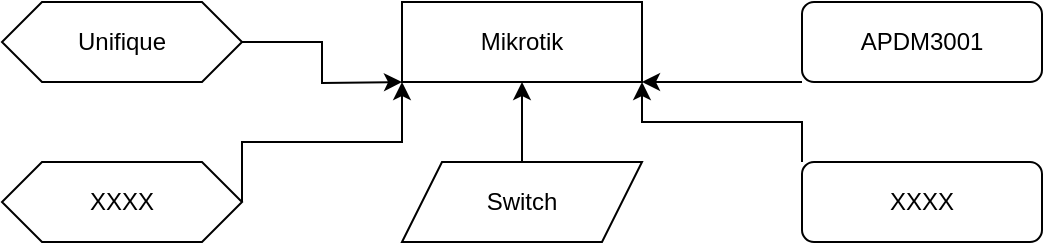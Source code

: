 <mxfile version="23.1.1" type="github">
  <diagram name="Página-1" id="svvaRmK4eXCbfqEP7BDg">
    <mxGraphModel dx="794" dy="505" grid="1" gridSize="10" guides="1" tooltips="1" connect="1" arrows="1" fold="1" page="1" pageScale="1" pageWidth="827" pageHeight="1169" math="0" shadow="0">
      <root>
        <mxCell id="0" />
        <mxCell id="1" parent="0" />
        <mxCell id="MjeKB7rrcllEx7Kv3NR7-1" value="Mikrotik" style="rounded=0;whiteSpace=wrap;html=1;" vertex="1" parent="1">
          <mxGeometry x="240" y="40" width="120" height="40" as="geometry" />
        </mxCell>
        <mxCell id="MjeKB7rrcllEx7Kv3NR7-8" style="edgeStyle=orthogonalEdgeStyle;rounded=0;orthogonalLoop=1;jettySize=auto;html=1;exitX=0;exitY=1;exitDx=0;exitDy=0;entryX=1;entryY=1;entryDx=0;entryDy=0;" edge="1" parent="1" source="MjeKB7rrcllEx7Kv3NR7-2" target="MjeKB7rrcllEx7Kv3NR7-1">
          <mxGeometry relative="1" as="geometry">
            <Array as="points">
              <mxPoint x="400" y="80" />
              <mxPoint x="400" y="80" />
            </Array>
          </mxGeometry>
        </mxCell>
        <mxCell id="MjeKB7rrcllEx7Kv3NR7-2" value="APDM3001" style="rounded=1;whiteSpace=wrap;html=1;" vertex="1" parent="1">
          <mxGeometry x="440" y="40" width="120" height="40" as="geometry" />
        </mxCell>
        <mxCell id="MjeKB7rrcllEx7Kv3NR7-11" style="edgeStyle=orthogonalEdgeStyle;rounded=0;orthogonalLoop=1;jettySize=auto;html=1;exitX=1;exitY=0.5;exitDx=0;exitDy=0;" edge="1" parent="1" source="MjeKB7rrcllEx7Kv3NR7-3">
          <mxGeometry relative="1" as="geometry">
            <mxPoint x="240" y="80" as="targetPoint" />
          </mxGeometry>
        </mxCell>
        <mxCell id="MjeKB7rrcllEx7Kv3NR7-3" value="Unifique" style="shape=hexagon;perimeter=hexagonPerimeter2;whiteSpace=wrap;html=1;fixedSize=1;" vertex="1" parent="1">
          <mxGeometry x="40" y="40" width="120" height="40" as="geometry" />
        </mxCell>
        <mxCell id="MjeKB7rrcllEx7Kv3NR7-10" style="edgeStyle=orthogonalEdgeStyle;rounded=0;orthogonalLoop=1;jettySize=auto;html=1;exitX=1;exitY=0.5;exitDx=0;exitDy=0;entryX=0;entryY=1;entryDx=0;entryDy=0;" edge="1" parent="1" source="MjeKB7rrcllEx7Kv3NR7-4" target="MjeKB7rrcllEx7Kv3NR7-1">
          <mxGeometry relative="1" as="geometry">
            <Array as="points">
              <mxPoint x="160" y="110" />
              <mxPoint x="240" y="110" />
            </Array>
          </mxGeometry>
        </mxCell>
        <mxCell id="MjeKB7rrcllEx7Kv3NR7-4" value="XXXX" style="shape=hexagon;perimeter=hexagonPerimeter2;whiteSpace=wrap;html=1;fixedSize=1;" vertex="1" parent="1">
          <mxGeometry x="40" y="120" width="120" height="40" as="geometry" />
        </mxCell>
        <mxCell id="MjeKB7rrcllEx7Kv3NR7-9" style="edgeStyle=orthogonalEdgeStyle;rounded=0;orthogonalLoop=1;jettySize=auto;html=1;exitX=0.5;exitY=0;exitDx=0;exitDy=0;entryX=0.5;entryY=1;entryDx=0;entryDy=0;" edge="1" parent="1" source="MjeKB7rrcllEx7Kv3NR7-5" target="MjeKB7rrcllEx7Kv3NR7-1">
          <mxGeometry relative="1" as="geometry" />
        </mxCell>
        <mxCell id="MjeKB7rrcllEx7Kv3NR7-5" value="Switch" style="shape=parallelogram;perimeter=parallelogramPerimeter;whiteSpace=wrap;html=1;fixedSize=1;" vertex="1" parent="1">
          <mxGeometry x="240" y="120" width="120" height="40" as="geometry" />
        </mxCell>
        <mxCell id="MjeKB7rrcllEx7Kv3NR7-7" style="edgeStyle=orthogonalEdgeStyle;rounded=0;orthogonalLoop=1;jettySize=auto;html=1;exitX=0;exitY=0;exitDx=0;exitDy=0;entryX=1;entryY=1;entryDx=0;entryDy=0;" edge="1" parent="1" source="MjeKB7rrcllEx7Kv3NR7-6" target="MjeKB7rrcllEx7Kv3NR7-1">
          <mxGeometry relative="1" as="geometry" />
        </mxCell>
        <mxCell id="MjeKB7rrcllEx7Kv3NR7-6" value="XXXX" style="rounded=1;whiteSpace=wrap;html=1;" vertex="1" parent="1">
          <mxGeometry x="440" y="120" width="120" height="40" as="geometry" />
        </mxCell>
      </root>
    </mxGraphModel>
  </diagram>
</mxfile>

